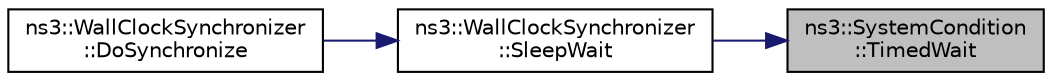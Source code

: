 digraph "ns3::SystemCondition::TimedWait"
{
 // LATEX_PDF_SIZE
  edge [fontname="Helvetica",fontsize="10",labelfontname="Helvetica",labelfontsize="10"];
  node [fontname="Helvetica",fontsize="10",shape=record];
  rankdir="RL";
  Node1 [label="ns3::SystemCondition\l::TimedWait",height=0.2,width=0.4,color="black", fillcolor="grey75", style="filled", fontcolor="black",tooltip="Wait a maximum of ns nanoseconds for the condition to be true."];
  Node1 -> Node2 [dir="back",color="midnightblue",fontsize="10",style="solid",fontname="Helvetica"];
  Node2 [label="ns3::WallClockSynchronizer\l::SleepWait",height=0.2,width=0.4,color="black", fillcolor="white", style="filled",URL="$classns3_1_1_wall_clock_synchronizer.html#a1adbfec497fb2868e685759e60ca1b4d",tooltip="Put our process to sleep for some number of nanoseconds."];
  Node2 -> Node3 [dir="back",color="midnightblue",fontsize="10",style="solid",fontname="Helvetica"];
  Node3 [label="ns3::WallClockSynchronizer\l::DoSynchronize",height=0.2,width=0.4,color="black", fillcolor="white", style="filled",URL="$classns3_1_1_wall_clock_synchronizer.html#a2239c8d81f229d97bf4a3585031fb5ea",tooltip="Wait until the real time is in sync with the specified simulation time."];
}
